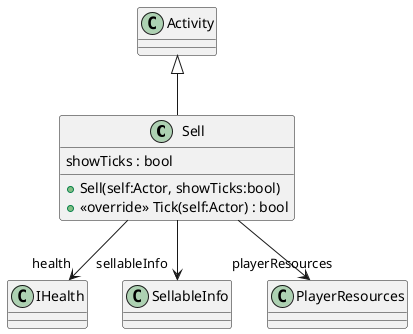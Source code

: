 @startuml
class Sell {
    showTicks : bool
    + Sell(self:Actor, showTicks:bool)
    + <<override>> Tick(self:Actor) : bool
}
Activity <|-- Sell
Sell --> "health" IHealth
Sell --> "sellableInfo" SellableInfo
Sell --> "playerResources" PlayerResources
@enduml

